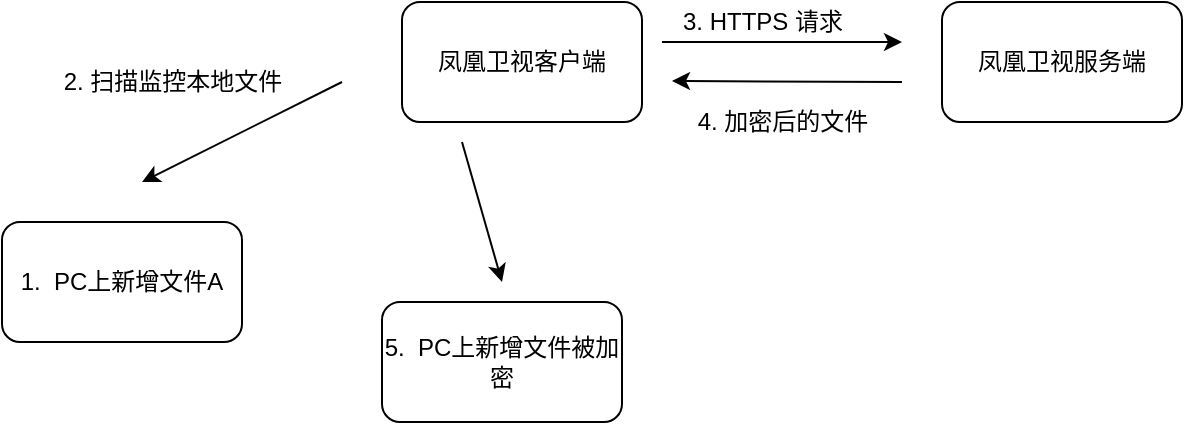 <mxfile version="12.4.2" type="github" pages="1">
  <diagram id="ay9v9nCHAeEU4v66ycQ9" name="Page-1">
    <mxGraphModel dx="1360" dy="802" grid="1" gridSize="10" guides="1" tooltips="1" connect="1" arrows="1" fold="1" page="1" pageScale="1" pageWidth="3300" pageHeight="4681" math="0" shadow="0">
      <root>
        <mxCell id="0"/>
        <mxCell id="1" parent="0"/>
        <mxCell id="7Gtm1h8T_FkD7gW4zYN4-1" value="1.&amp;nbsp; PC上新增文件A" style="rounded=1;whiteSpace=wrap;html=1;" vertex="1" parent="1">
          <mxGeometry x="160" y="200" width="120" height="60" as="geometry"/>
        </mxCell>
        <mxCell id="7Gtm1h8T_FkD7gW4zYN4-2" value="凤凰卫视客户端" style="rounded=1;whiteSpace=wrap;html=1;" vertex="1" parent="1">
          <mxGeometry x="360" y="90" width="120" height="60" as="geometry"/>
        </mxCell>
        <mxCell id="7Gtm1h8T_FkD7gW4zYN4-3" value="" style="endArrow=classic;html=1;" edge="1" parent="1">
          <mxGeometry width="50" height="50" relative="1" as="geometry">
            <mxPoint x="330" y="130" as="sourcePoint"/>
            <mxPoint x="230" y="180" as="targetPoint"/>
          </mxGeometry>
        </mxCell>
        <mxCell id="7Gtm1h8T_FkD7gW4zYN4-4" value="2.&amp;nbsp;扫描监控本地文件" style="text;html=1;align=center;verticalAlign=middle;resizable=0;points=[];;autosize=1;" vertex="1" parent="1">
          <mxGeometry x="185" y="120" width="120" height="20" as="geometry"/>
        </mxCell>
        <mxCell id="7Gtm1h8T_FkD7gW4zYN4-5" value="凤凰卫视服务端" style="rounded=1;whiteSpace=wrap;html=1;" vertex="1" parent="1">
          <mxGeometry x="630" y="90" width="120" height="60" as="geometry"/>
        </mxCell>
        <mxCell id="7Gtm1h8T_FkD7gW4zYN4-6" value="" style="endArrow=classic;html=1;" edge="1" parent="1">
          <mxGeometry width="50" height="50" relative="1" as="geometry">
            <mxPoint x="490" y="110" as="sourcePoint"/>
            <mxPoint x="610" y="110" as="targetPoint"/>
          </mxGeometry>
        </mxCell>
        <mxCell id="7Gtm1h8T_FkD7gW4zYN4-7" value="3. HTTPS&amp;nbsp;请求" style="text;html=1;align=center;verticalAlign=middle;resizable=0;points=[];;autosize=1;" vertex="1" parent="1">
          <mxGeometry x="490" y="90" width="100" height="20" as="geometry"/>
        </mxCell>
        <mxCell id="7Gtm1h8T_FkD7gW4zYN4-8" value="" style="endArrow=classic;html=1;" edge="1" parent="1">
          <mxGeometry width="50" height="50" relative="1" as="geometry">
            <mxPoint x="610" y="130" as="sourcePoint"/>
            <mxPoint x="495" y="129.5" as="targetPoint"/>
          </mxGeometry>
        </mxCell>
        <mxCell id="7Gtm1h8T_FkD7gW4zYN4-9" value="4.&amp;nbsp;加密后的文件" style="text;html=1;align=center;verticalAlign=middle;resizable=0;points=[];;autosize=1;" vertex="1" parent="1">
          <mxGeometry x="500" y="140" width="100" height="20" as="geometry"/>
        </mxCell>
        <mxCell id="7Gtm1h8T_FkD7gW4zYN4-10" value="" style="endArrow=classic;html=1;" edge="1" parent="1">
          <mxGeometry width="50" height="50" relative="1" as="geometry">
            <mxPoint x="390" y="160" as="sourcePoint"/>
            <mxPoint x="410" y="230" as="targetPoint"/>
          </mxGeometry>
        </mxCell>
        <mxCell id="7Gtm1h8T_FkD7gW4zYN4-11" value="5.&amp;nbsp; PC上新增文件被加密" style="rounded=1;whiteSpace=wrap;html=1;" vertex="1" parent="1">
          <mxGeometry x="350" y="240" width="120" height="60" as="geometry"/>
        </mxCell>
      </root>
    </mxGraphModel>
  </diagram>
</mxfile>
